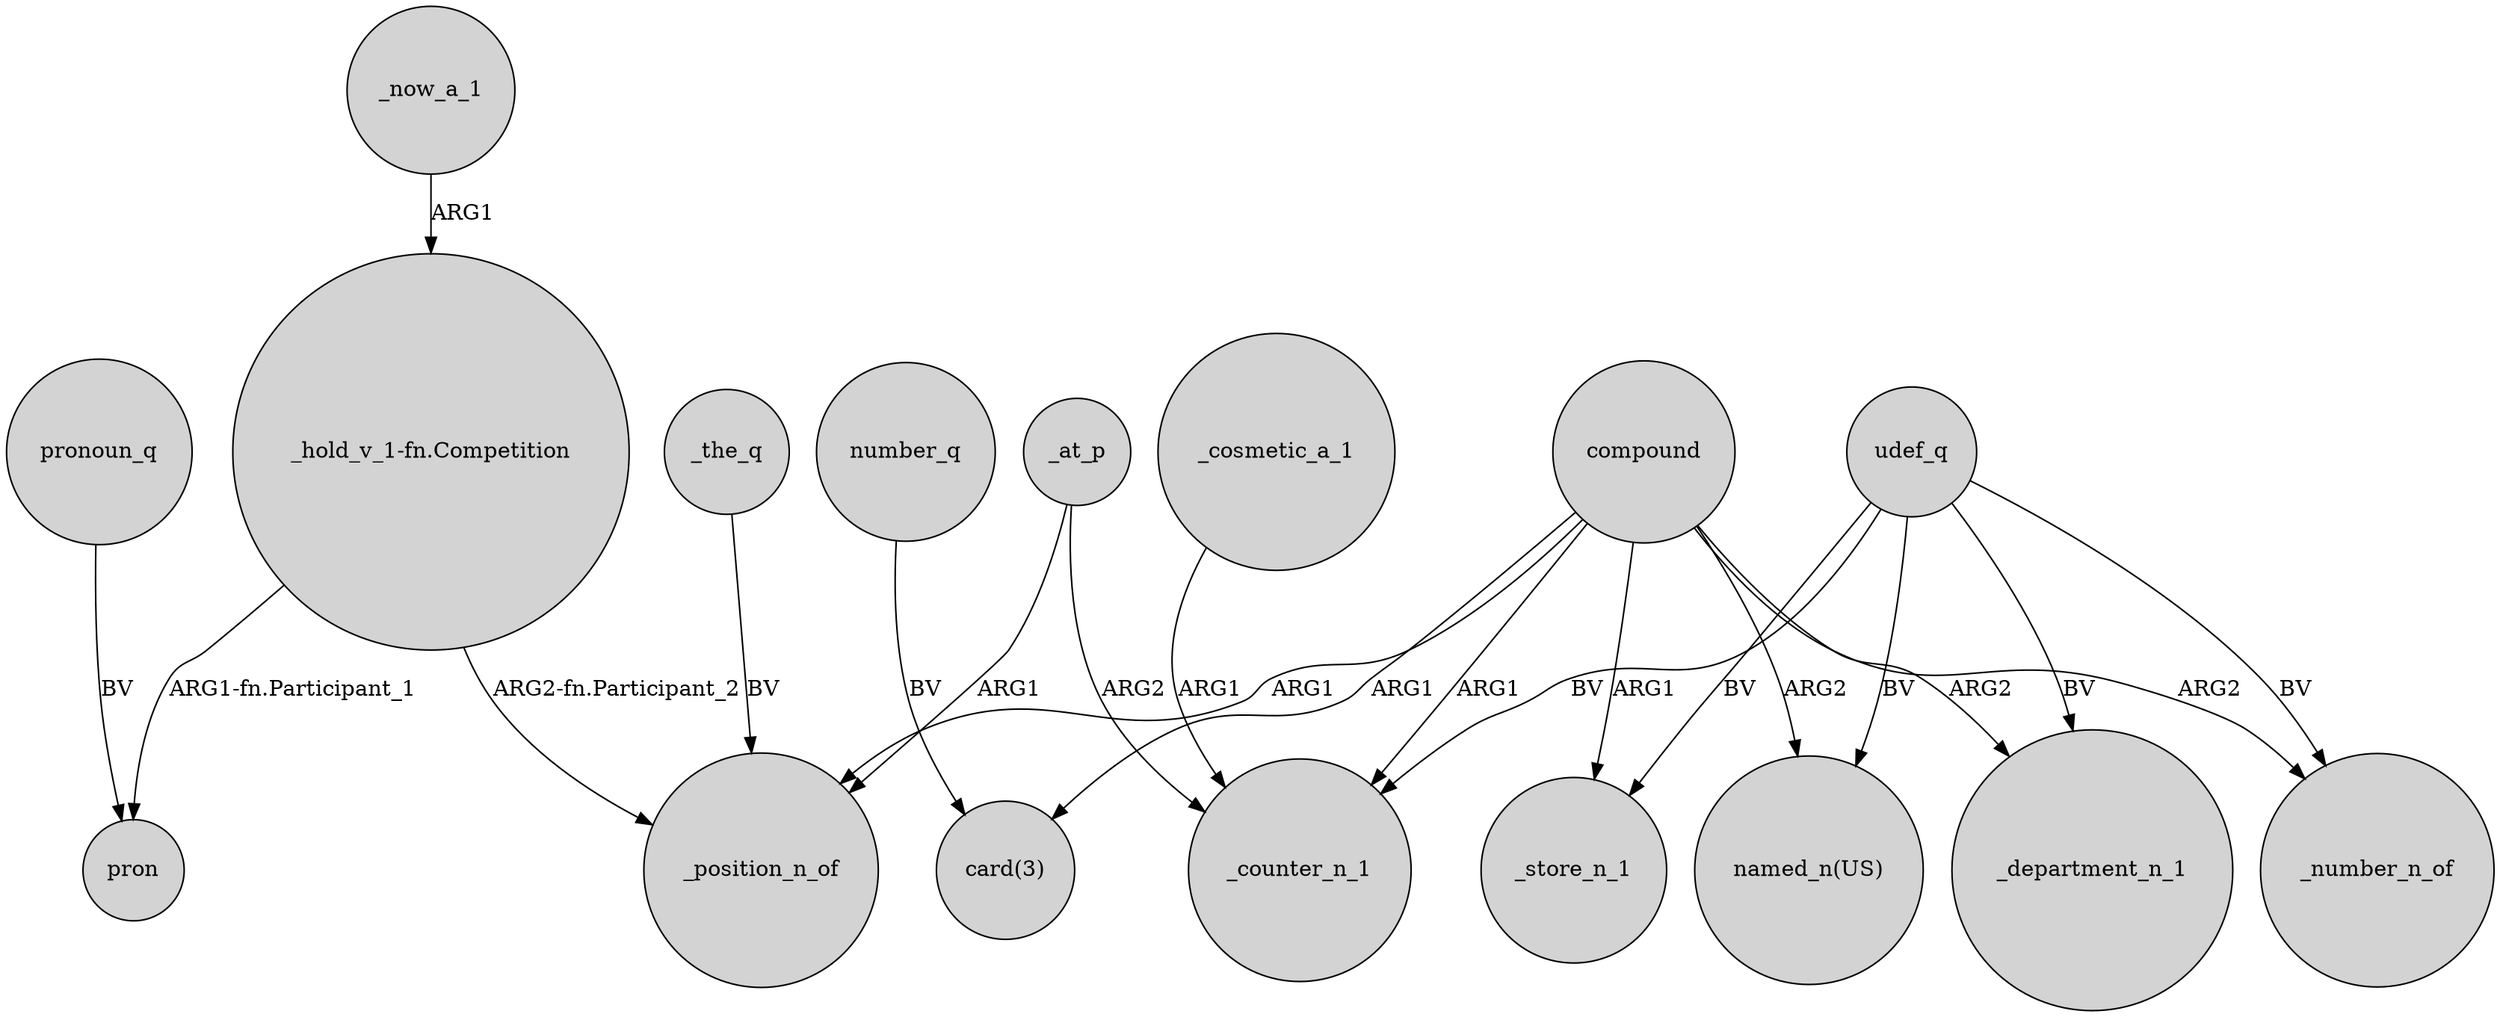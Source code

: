digraph {
	node [shape=circle style=filled]
	_the_q -> _position_n_of [label=BV]
	_now_a_1 -> "_hold_v_1-fn.Competition" [label=ARG1]
	compound -> "card(3)" [label=ARG1]
	_at_p -> _position_n_of [label=ARG1]
	compound -> _position_n_of [label=ARG1]
	udef_q -> _counter_n_1 [label=BV]
	"_hold_v_1-fn.Competition" -> pron [label="ARG1-fn.Participant_1"]
	udef_q -> _department_n_1 [label=BV]
	pronoun_q -> pron [label=BV]
	udef_q -> _store_n_1 [label=BV]
	udef_q -> _number_n_of [label=BV]
	compound -> _counter_n_1 [label=ARG1]
	compound -> _store_n_1 [label=ARG1]
	compound -> _department_n_1 [label=ARG2]
	_cosmetic_a_1 -> _counter_n_1 [label=ARG1]
	compound -> _number_n_of [label=ARG2]
	"_hold_v_1-fn.Competition" -> _position_n_of [label="ARG2-fn.Participant_2"]
	_at_p -> _counter_n_1 [label=ARG2]
	number_q -> "card(3)" [label=BV]
	compound -> "named_n(US)" [label=ARG2]
	udef_q -> "named_n(US)" [label=BV]
}

